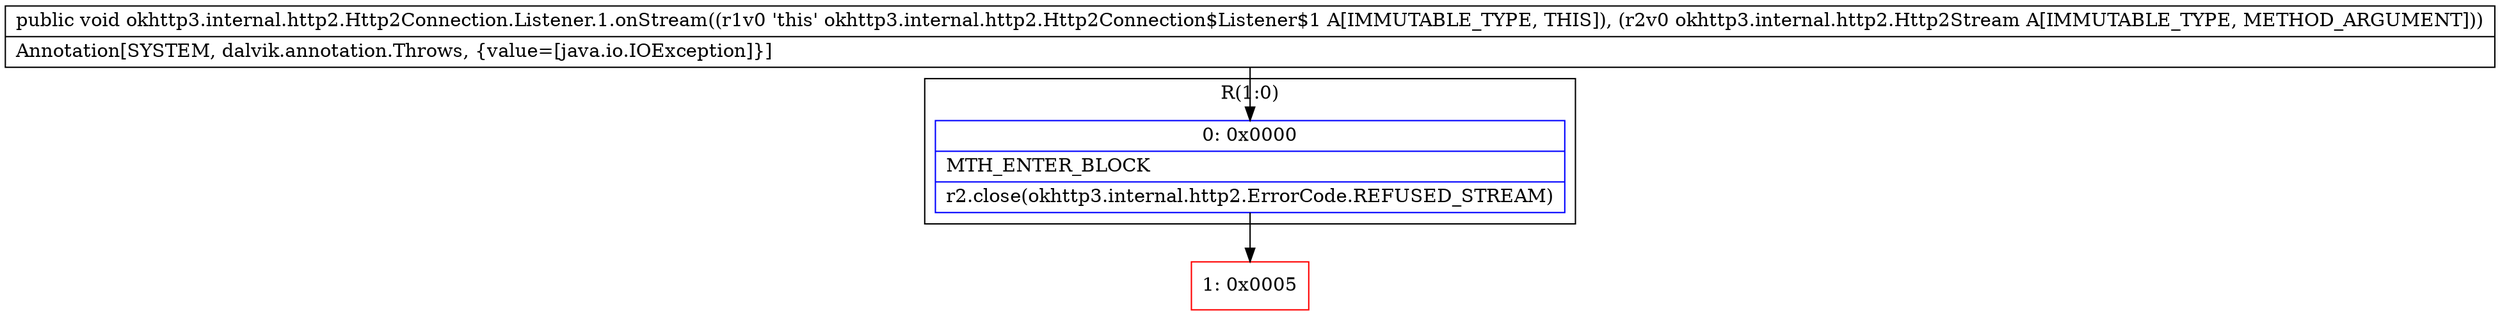 digraph "CFG forokhttp3.internal.http2.Http2Connection.Listener.1.onStream(Lokhttp3\/internal\/http2\/Http2Stream;)V" {
subgraph cluster_Region_1083539225 {
label = "R(1:0)";
node [shape=record,color=blue];
Node_0 [shape=record,label="{0\:\ 0x0000|MTH_ENTER_BLOCK\l|r2.close(okhttp3.internal.http2.ErrorCode.REFUSED_STREAM)\l}"];
}
Node_1 [shape=record,color=red,label="{1\:\ 0x0005}"];
MethodNode[shape=record,label="{public void okhttp3.internal.http2.Http2Connection.Listener.1.onStream((r1v0 'this' okhttp3.internal.http2.Http2Connection$Listener$1 A[IMMUTABLE_TYPE, THIS]), (r2v0 okhttp3.internal.http2.Http2Stream A[IMMUTABLE_TYPE, METHOD_ARGUMENT]))  | Annotation[SYSTEM, dalvik.annotation.Throws, \{value=[java.io.IOException]\}]\l}"];
MethodNode -> Node_0;
Node_0 -> Node_1;
}

